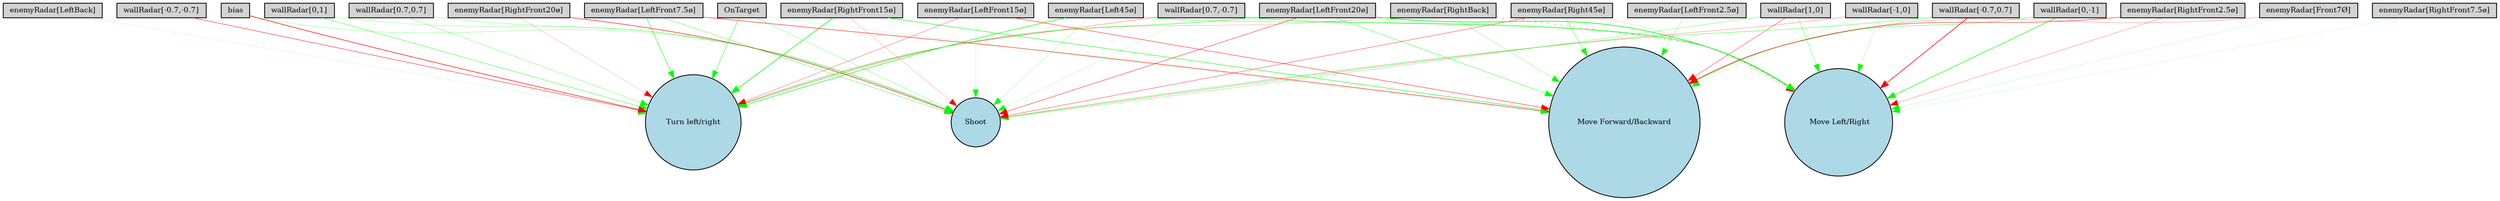 digraph {
	node [fontsize=9 height=0.2 shape=circle width=0.2]
	"wallRadar[1,0]" [fillcolor=lightgray shape=box style=filled]
	"wallRadar[0,1]" [fillcolor=lightgray shape=box style=filled]
	"wallRadar[-1,0]" [fillcolor=lightgray shape=box style=filled]
	"wallRadar[0,-1]" [fillcolor=lightgray shape=box style=filled]
	"wallRadar[0.7,0.7]" [fillcolor=lightgray shape=box style=filled]
	"wallRadar[-0.7,0.7]" [fillcolor=lightgray shape=box style=filled]
	"wallRadar[-0.7,-0.7]" [fillcolor=lightgray shape=box style=filled]
	"wallRadar[0.7,-0.7]" [fillcolor=lightgray shape=box style=filled]
	"enemyRadar[RightBack]" [fillcolor=lightgray shape=box style=filled]
	"enemyRadar[LeftBack]" [fillcolor=lightgray shape=box style=filled]
	"enemyRadar[Right45ø]" [fillcolor=lightgray shape=box style=filled]
	"enemyRadar[Left45ø]" [fillcolor=lightgray shape=box style=filled]
	"enemyRadar[RightFront20ø]" [fillcolor=lightgray shape=box style=filled]
	"enemyRadar[LeftFront20ø]" [fillcolor=lightgray shape=box style=filled]
	"enemyRadar[RightFront15ø]" [fillcolor=lightgray shape=box style=filled]
	"enemyRadar[LeftFront15ø]" [fillcolor=lightgray shape=box style=filled]
	"enemyRadar[RightFront7.5ø]" [fillcolor=lightgray shape=box style=filled]
	"enemyRadar[LeftFront7.5ø]" [fillcolor=lightgray shape=box style=filled]
	"enemyRadar[RightFront2.5ø]" [fillcolor=lightgray shape=box style=filled]
	"enemyRadar[LeftFront2.5ø]" [fillcolor=lightgray shape=box style=filled]
	"enemyRadar[Front7Ø]" [fillcolor=lightgray shape=box style=filled]
	OnTarget [fillcolor=lightgray shape=box style=filled]
	bias [fillcolor=lightgray shape=box style=filled]
	Shoot [fillcolor=lightblue style=filled]
	"Move Forward/Backward" [fillcolor=lightblue style=filled]
	" Move Left/Right" [fillcolor=lightblue style=filled]
	"Turn left/right" [fillcolor=lightblue style=filled]
	"enemyRadar[LeftFront20ø]" -> "Move Forward/Backward" [color=green penwidth=0.391200295825494 style=solid]
	"wallRadar[0.7,-0.7]" -> " Move Left/Right" [color=green penwidth=0.4911743218248842 style=solid]
	"enemyRadar[RightFront20ø]" -> "Turn left/right" [color=red penwidth=0.14358212723054814 style=solid]
	"enemyRadar[RightBack]" -> " Move Left/Right" [color=red penwidth=0.366320122933369 style=dotted]
	"enemyRadar[LeftFront20ø]" -> " Move Left/Right" [color=green penwidth=0.7769926659848218 style=solid]
	"wallRadar[-0.7,0.7]" -> " Move Left/Right" [color=red penwidth=0.7288640773784096 style=solid]
	"wallRadar[0,-1]" -> " Move Left/Right" [color=green penwidth=0.6203354679096658 style=solid]
	OnTarget -> Shoot [color=green penwidth=0.24898472684669917 style=solid]
	"wallRadar[0.7,0.7]" -> Shoot [color=green penwidth=0.26183552225533663 style=solid]
	"wallRadar[-1,0]" -> "Move Forward/Backward" [color=green penwidth=0.12336472797125692 style=solid]
	"wallRadar[-1,0]" -> " Move Left/Right" [color=green penwidth=0.18387340388099221 style=solid]
	"enemyRadar[RightFront15ø]" -> Shoot [color=red penwidth=0.16551658859107127 style=solid]
	"wallRadar[-0.7,0.7]" -> Shoot [color=green penwidth=0.38158373918524346 style=solid]
	"enemyRadar[Left45ø]" -> "Turn left/right" [color=green penwidth=0.6379371293005373 style=solid]
	"enemyRadar[RightFront15ø]" -> "Turn left/right" [color=green penwidth=0.717739295920337 style=solid]
	"enemyRadar[RightFront2.5ø]" -> " Move Left/Right" [color=red penwidth=0.24237005691995805 style=solid]
	"enemyRadar[Front7Ø]" -> " Move Left/Right" [color=green penwidth=0.12877697771013363 style=solid]
	"wallRadar[-0.7,0.7]" -> "Move Forward/Backward" [color=green penwidth=0.19260022904295446 style=solid]
	"wallRadar[0.7,-0.7]" -> "Turn left/right" [color=red penwidth=0.28356327587976593 style=solid]
	"enemyRadar[LeftFront20ø]" -> "Turn left/right" [color=green penwidth=0.45393869672503406 style=solid]
	"enemyRadar[Right45ø]" -> " Move Left/Right" [color=red penwidth=0.11261111332027876 style=solid]
	"enemyRadar[RightBack]" -> "Move Forward/Backward" [color=green penwidth=0.23572238614581678 style=solid]
	"wallRadar[1,0]" -> "Move Forward/Backward" [color=red penwidth=0.3730487364114382 style=solid]
	"wallRadar[1,0]" -> Shoot [color=green penwidth=0.2943052554088904 style=solid]
	OnTarget -> "Move Forward/Backward" [color=green penwidth=0.13749572193126985 style=solid]
	"enemyRadar[RightFront15ø]" -> "Move Forward/Backward" [color=green penwidth=0.539656822076888 style=solid]
	"wallRadar[0,-1]" -> "Move Forward/Backward" [color=green penwidth=0.3637395754652819 style=solid]
	bias -> Shoot [color=green penwidth=0.2304666972033897 style=solid]
	"wallRadar[0.7,-0.7]" -> Shoot [color=green penwidth=0.14680406308651853 style=solid]
	bias -> "Turn left/right" [color=red penwidth=0.6603369366777817 style=solid]
	"wallRadar[0,1]" -> "Turn left/right" [color=green penwidth=0.40322804683197044 style=solid]
	"enemyRadar[LeftFront20ø]" -> Shoot [color=red penwidth=0.44264422308298623 style=solid]
	"enemyRadar[Left45ø]" -> Shoot [color=green penwidth=0.18306468040349094 style=solid]
	"enemyRadar[LeftFront15ø]" -> Shoot [color=green penwidth=0.1332939320957574 style=solid]
	"enemyRadar[RightBack]" -> "Turn left/right" [color=red penwidth=0.1810457934126805 style=solid]
	"wallRadar[1,0]" -> " Move Left/Right" [color=green penwidth=0.3188697431453067 style=solid]
	"enemyRadar[LeftBack]" -> "Turn left/right" [color=green penwidth=0.10900543701047641 style=solid]
	"enemyRadar[LeftFront7.5ø]" -> "Move Forward/Backward" [color=red penwidth=0.5247807346953458 style=solid]
	"enemyRadar[RightFront20ø]" -> Shoot [color=red penwidth=0.5994042416684057 style=solid]
	"enemyRadar[Right45ø]" -> "Move Forward/Backward" [color=green penwidth=0.3897480971779145 style=solid]
	"enemyRadar[LeftFront7.5ø]" -> Shoot [color=green penwidth=0.335895490415463 style=solid]
	"wallRadar[-1,0]" -> Shoot [color=red penwidth=0.24306233175641292 style=solid]
	"wallRadar[-0.7,-0.7]" -> "Turn left/right" [color=red penwidth=0.4728709636487568 style=solid]
	"enemyRadar[RightFront7.5ø]" -> " Move Left/Right" [color=green penwidth=0.10512426756601204 style=solid]
	"enemyRadar[Right45ø]" -> Shoot [color=red penwidth=0.3825350293850074 style=solid]
	"wallRadar[0.7,0.7]" -> "Turn left/right" [color=green penwidth=0.2866979049084101 style=solid]
	"wallRadar[0,1]" -> Shoot [color=green penwidth=0.22145292592094556 style=solid]
	"enemyRadar[Front7Ø]" -> "Move Forward/Backward" [color=red penwidth=0.22400952757842163 style=solid]
	"enemyRadar[LeftFront2.5ø]" -> "Move Forward/Backward" [color=green penwidth=0.23870475014407136 style=solid]
	OnTarget -> "Turn left/right" [color=green penwidth=0.4576082933280714 style=solid]
	"enemyRadar[LeftFront7.5ø]" -> "Turn left/right" [color=green penwidth=0.5278358454755845 style=solid]
	"enemyRadar[LeftFront15ø]" -> "Move Forward/Backward" [color=red penwidth=0.4590326121431718 style=solid]
	"enemyRadar[LeftFront15ø]" -> "Turn left/right" [color=red penwidth=0.29061669760366754 style=solid]
	"enemyRadar[Left45ø]" -> " Move Left/Right" [color=green penwidth=0.35464971731402906 style=solid]
	"enemyRadar[RightFront2.5ø]" -> "Move Forward/Backward" [color=red penwidth=0.4818255349950977 style=solid]
}
